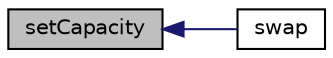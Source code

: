 digraph "setCapacity"
{
  bgcolor="transparent";
  edge [fontname="Helvetica",fontsize="10",labelfontname="Helvetica",labelfontsize="10"];
  node [fontname="Helvetica",fontsize="10",shape=record];
  rankdir="LR";
  Node1 [label="setCapacity",height=0.2,width=0.4,color="black", fillcolor="grey75", style="filled" fontcolor="black"];
  Node1 -> Node2 [dir="back",color="midnightblue",fontsize="10",style="solid",fontname="Helvetica"];
  Node2 [label="swap",height=0.2,width=0.4,color="black",URL="$classFoam_1_1DynamicField.html#ac3c23fb299d98229816c53e9c081d4bf",tooltip="Swap content with any sized DynamicField. "];
}
